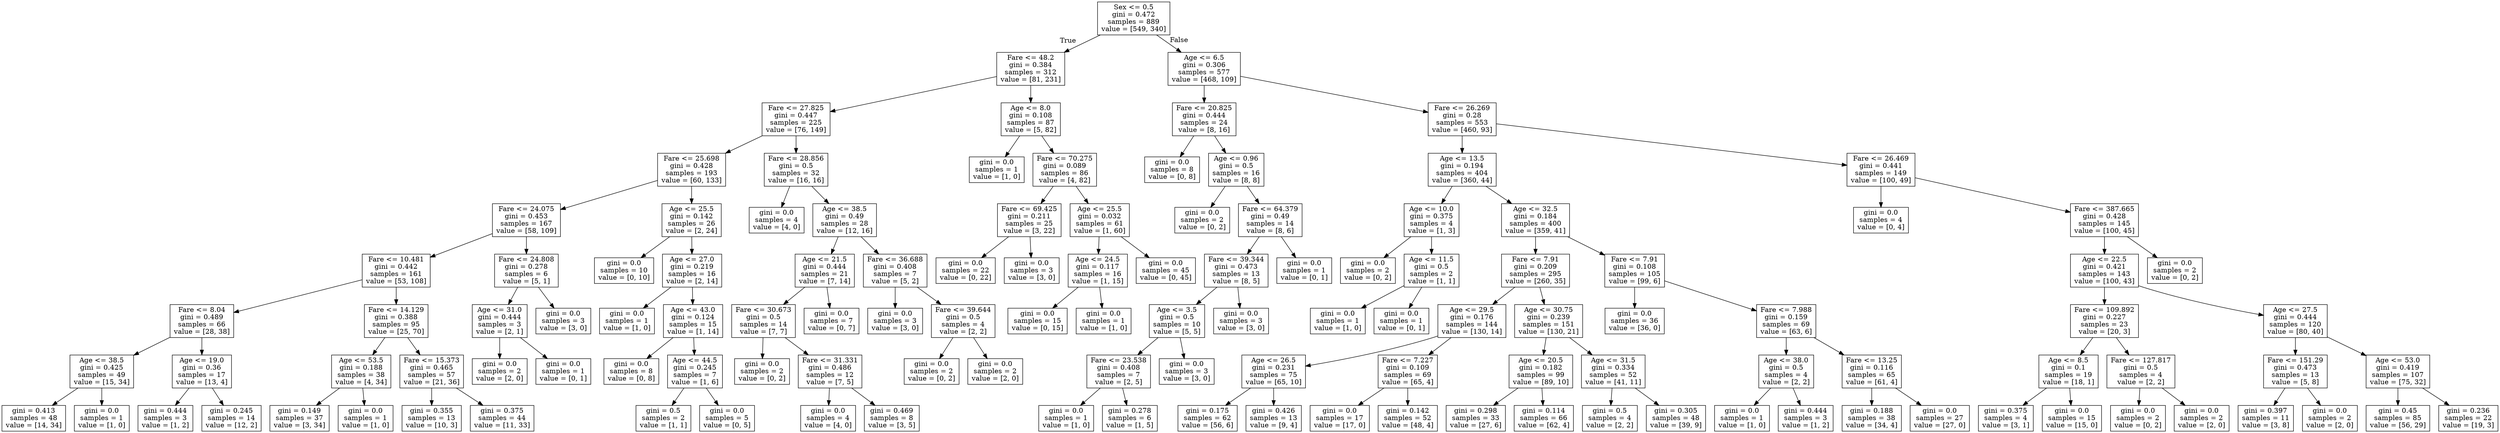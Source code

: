 digraph Tree {
node [shape=box] ;
0 [label="Sex <= 0.5\ngini = 0.472\nsamples = 889\nvalue = [549, 340]"] ;
1 [label="Fare <= 48.2\ngini = 0.384\nsamples = 312\nvalue = [81, 231]"] ;
0 -> 1 [labeldistance=2.5, labelangle=45, headlabel="True"] ;
2 [label="Fare <= 27.825\ngini = 0.447\nsamples = 225\nvalue = [76, 149]"] ;
1 -> 2 ;
3 [label="Fare <= 25.698\ngini = 0.428\nsamples = 193\nvalue = [60, 133]"] ;
2 -> 3 ;
4 [label="Fare <= 24.075\ngini = 0.453\nsamples = 167\nvalue = [58, 109]"] ;
3 -> 4 ;
5 [label="Fare <= 10.481\ngini = 0.442\nsamples = 161\nvalue = [53, 108]"] ;
4 -> 5 ;
6 [label="Fare <= 8.04\ngini = 0.489\nsamples = 66\nvalue = [28, 38]"] ;
5 -> 6 ;
7 [label="Age <= 38.5\ngini = 0.425\nsamples = 49\nvalue = [15, 34]"] ;
6 -> 7 ;
8 [label="gini = 0.413\nsamples = 48\nvalue = [14, 34]"] ;
7 -> 8 ;
9 [label="gini = 0.0\nsamples = 1\nvalue = [1, 0]"] ;
7 -> 9 ;
10 [label="Age <= 19.0\ngini = 0.36\nsamples = 17\nvalue = [13, 4]"] ;
6 -> 10 ;
11 [label="gini = 0.444\nsamples = 3\nvalue = [1, 2]"] ;
10 -> 11 ;
12 [label="gini = 0.245\nsamples = 14\nvalue = [12, 2]"] ;
10 -> 12 ;
13 [label="Fare <= 14.129\ngini = 0.388\nsamples = 95\nvalue = [25, 70]"] ;
5 -> 13 ;
14 [label="Age <= 53.5\ngini = 0.188\nsamples = 38\nvalue = [4, 34]"] ;
13 -> 14 ;
15 [label="gini = 0.149\nsamples = 37\nvalue = [3, 34]"] ;
14 -> 15 ;
16 [label="gini = 0.0\nsamples = 1\nvalue = [1, 0]"] ;
14 -> 16 ;
17 [label="Fare <= 15.373\ngini = 0.465\nsamples = 57\nvalue = [21, 36]"] ;
13 -> 17 ;
18 [label="gini = 0.355\nsamples = 13\nvalue = [10, 3]"] ;
17 -> 18 ;
19 [label="gini = 0.375\nsamples = 44\nvalue = [11, 33]"] ;
17 -> 19 ;
20 [label="Fare <= 24.808\ngini = 0.278\nsamples = 6\nvalue = [5, 1]"] ;
4 -> 20 ;
21 [label="Age <= 31.0\ngini = 0.444\nsamples = 3\nvalue = [2, 1]"] ;
20 -> 21 ;
22 [label="gini = 0.0\nsamples = 2\nvalue = [2, 0]"] ;
21 -> 22 ;
23 [label="gini = 0.0\nsamples = 1\nvalue = [0, 1]"] ;
21 -> 23 ;
24 [label="gini = 0.0\nsamples = 3\nvalue = [3, 0]"] ;
20 -> 24 ;
25 [label="Age <= 25.5\ngini = 0.142\nsamples = 26\nvalue = [2, 24]"] ;
3 -> 25 ;
26 [label="gini = 0.0\nsamples = 10\nvalue = [0, 10]"] ;
25 -> 26 ;
27 [label="Age <= 27.0\ngini = 0.219\nsamples = 16\nvalue = [2, 14]"] ;
25 -> 27 ;
28 [label="gini = 0.0\nsamples = 1\nvalue = [1, 0]"] ;
27 -> 28 ;
29 [label="Age <= 43.0\ngini = 0.124\nsamples = 15\nvalue = [1, 14]"] ;
27 -> 29 ;
30 [label="gini = 0.0\nsamples = 8\nvalue = [0, 8]"] ;
29 -> 30 ;
31 [label="Age <= 44.5\ngini = 0.245\nsamples = 7\nvalue = [1, 6]"] ;
29 -> 31 ;
32 [label="gini = 0.5\nsamples = 2\nvalue = [1, 1]"] ;
31 -> 32 ;
33 [label="gini = 0.0\nsamples = 5\nvalue = [0, 5]"] ;
31 -> 33 ;
34 [label="Fare <= 28.856\ngini = 0.5\nsamples = 32\nvalue = [16, 16]"] ;
2 -> 34 ;
35 [label="gini = 0.0\nsamples = 4\nvalue = [4, 0]"] ;
34 -> 35 ;
36 [label="Age <= 38.5\ngini = 0.49\nsamples = 28\nvalue = [12, 16]"] ;
34 -> 36 ;
37 [label="Age <= 21.5\ngini = 0.444\nsamples = 21\nvalue = [7, 14]"] ;
36 -> 37 ;
38 [label="Fare <= 30.673\ngini = 0.5\nsamples = 14\nvalue = [7, 7]"] ;
37 -> 38 ;
39 [label="gini = 0.0\nsamples = 2\nvalue = [0, 2]"] ;
38 -> 39 ;
40 [label="Fare <= 31.331\ngini = 0.486\nsamples = 12\nvalue = [7, 5]"] ;
38 -> 40 ;
41 [label="gini = 0.0\nsamples = 4\nvalue = [4, 0]"] ;
40 -> 41 ;
42 [label="gini = 0.469\nsamples = 8\nvalue = [3, 5]"] ;
40 -> 42 ;
43 [label="gini = 0.0\nsamples = 7\nvalue = [0, 7]"] ;
37 -> 43 ;
44 [label="Fare <= 36.688\ngini = 0.408\nsamples = 7\nvalue = [5, 2]"] ;
36 -> 44 ;
45 [label="gini = 0.0\nsamples = 3\nvalue = [3, 0]"] ;
44 -> 45 ;
46 [label="Fare <= 39.644\ngini = 0.5\nsamples = 4\nvalue = [2, 2]"] ;
44 -> 46 ;
47 [label="gini = 0.0\nsamples = 2\nvalue = [0, 2]"] ;
46 -> 47 ;
48 [label="gini = 0.0\nsamples = 2\nvalue = [2, 0]"] ;
46 -> 48 ;
49 [label="Age <= 8.0\ngini = 0.108\nsamples = 87\nvalue = [5, 82]"] ;
1 -> 49 ;
50 [label="gini = 0.0\nsamples = 1\nvalue = [1, 0]"] ;
49 -> 50 ;
51 [label="Fare <= 70.275\ngini = 0.089\nsamples = 86\nvalue = [4, 82]"] ;
49 -> 51 ;
52 [label="Fare <= 69.425\ngini = 0.211\nsamples = 25\nvalue = [3, 22]"] ;
51 -> 52 ;
53 [label="gini = 0.0\nsamples = 22\nvalue = [0, 22]"] ;
52 -> 53 ;
54 [label="gini = 0.0\nsamples = 3\nvalue = [3, 0]"] ;
52 -> 54 ;
55 [label="Age <= 25.5\ngini = 0.032\nsamples = 61\nvalue = [1, 60]"] ;
51 -> 55 ;
56 [label="Age <= 24.5\ngini = 0.117\nsamples = 16\nvalue = [1, 15]"] ;
55 -> 56 ;
57 [label="gini = 0.0\nsamples = 15\nvalue = [0, 15]"] ;
56 -> 57 ;
58 [label="gini = 0.0\nsamples = 1\nvalue = [1, 0]"] ;
56 -> 58 ;
59 [label="gini = 0.0\nsamples = 45\nvalue = [0, 45]"] ;
55 -> 59 ;
60 [label="Age <= 6.5\ngini = 0.306\nsamples = 577\nvalue = [468, 109]"] ;
0 -> 60 [labeldistance=2.5, labelangle=-45, headlabel="False"] ;
61 [label="Fare <= 20.825\ngini = 0.444\nsamples = 24\nvalue = [8, 16]"] ;
60 -> 61 ;
62 [label="gini = 0.0\nsamples = 8\nvalue = [0, 8]"] ;
61 -> 62 ;
63 [label="Age <= 0.96\ngini = 0.5\nsamples = 16\nvalue = [8, 8]"] ;
61 -> 63 ;
64 [label="gini = 0.0\nsamples = 2\nvalue = [0, 2]"] ;
63 -> 64 ;
65 [label="Fare <= 64.379\ngini = 0.49\nsamples = 14\nvalue = [8, 6]"] ;
63 -> 65 ;
66 [label="Fare <= 39.344\ngini = 0.473\nsamples = 13\nvalue = [8, 5]"] ;
65 -> 66 ;
67 [label="Age <= 3.5\ngini = 0.5\nsamples = 10\nvalue = [5, 5]"] ;
66 -> 67 ;
68 [label="Fare <= 23.538\ngini = 0.408\nsamples = 7\nvalue = [2, 5]"] ;
67 -> 68 ;
69 [label="gini = 0.0\nsamples = 1\nvalue = [1, 0]"] ;
68 -> 69 ;
70 [label="gini = 0.278\nsamples = 6\nvalue = [1, 5]"] ;
68 -> 70 ;
71 [label="gini = 0.0\nsamples = 3\nvalue = [3, 0]"] ;
67 -> 71 ;
72 [label="gini = 0.0\nsamples = 3\nvalue = [3, 0]"] ;
66 -> 72 ;
73 [label="gini = 0.0\nsamples = 1\nvalue = [0, 1]"] ;
65 -> 73 ;
74 [label="Fare <= 26.269\ngini = 0.28\nsamples = 553\nvalue = [460, 93]"] ;
60 -> 74 ;
75 [label="Age <= 13.5\ngini = 0.194\nsamples = 404\nvalue = [360, 44]"] ;
74 -> 75 ;
76 [label="Age <= 10.0\ngini = 0.375\nsamples = 4\nvalue = [1, 3]"] ;
75 -> 76 ;
77 [label="gini = 0.0\nsamples = 2\nvalue = [0, 2]"] ;
76 -> 77 ;
78 [label="Age <= 11.5\ngini = 0.5\nsamples = 2\nvalue = [1, 1]"] ;
76 -> 78 ;
79 [label="gini = 0.0\nsamples = 1\nvalue = [1, 0]"] ;
78 -> 79 ;
80 [label="gini = 0.0\nsamples = 1\nvalue = [0, 1]"] ;
78 -> 80 ;
81 [label="Age <= 32.5\ngini = 0.184\nsamples = 400\nvalue = [359, 41]"] ;
75 -> 81 ;
82 [label="Fare <= 7.91\ngini = 0.209\nsamples = 295\nvalue = [260, 35]"] ;
81 -> 82 ;
83 [label="Age <= 29.5\ngini = 0.176\nsamples = 144\nvalue = [130, 14]"] ;
82 -> 83 ;
84 [label="Age <= 26.5\ngini = 0.231\nsamples = 75\nvalue = [65, 10]"] ;
83 -> 84 ;
85 [label="gini = 0.175\nsamples = 62\nvalue = [56, 6]"] ;
84 -> 85 ;
86 [label="gini = 0.426\nsamples = 13\nvalue = [9, 4]"] ;
84 -> 86 ;
87 [label="Fare <= 7.227\ngini = 0.109\nsamples = 69\nvalue = [65, 4]"] ;
83 -> 87 ;
88 [label="gini = 0.0\nsamples = 17\nvalue = [17, 0]"] ;
87 -> 88 ;
89 [label="gini = 0.142\nsamples = 52\nvalue = [48, 4]"] ;
87 -> 89 ;
90 [label="Age <= 30.75\ngini = 0.239\nsamples = 151\nvalue = [130, 21]"] ;
82 -> 90 ;
91 [label="Age <= 20.5\ngini = 0.182\nsamples = 99\nvalue = [89, 10]"] ;
90 -> 91 ;
92 [label="gini = 0.298\nsamples = 33\nvalue = [27, 6]"] ;
91 -> 92 ;
93 [label="gini = 0.114\nsamples = 66\nvalue = [62, 4]"] ;
91 -> 93 ;
94 [label="Age <= 31.5\ngini = 0.334\nsamples = 52\nvalue = [41, 11]"] ;
90 -> 94 ;
95 [label="gini = 0.5\nsamples = 4\nvalue = [2, 2]"] ;
94 -> 95 ;
96 [label="gini = 0.305\nsamples = 48\nvalue = [39, 9]"] ;
94 -> 96 ;
97 [label="Fare <= 7.91\ngini = 0.108\nsamples = 105\nvalue = [99, 6]"] ;
81 -> 97 ;
98 [label="gini = 0.0\nsamples = 36\nvalue = [36, 0]"] ;
97 -> 98 ;
99 [label="Fare <= 7.988\ngini = 0.159\nsamples = 69\nvalue = [63, 6]"] ;
97 -> 99 ;
100 [label="Age <= 38.0\ngini = 0.5\nsamples = 4\nvalue = [2, 2]"] ;
99 -> 100 ;
101 [label="gini = 0.0\nsamples = 1\nvalue = [1, 0]"] ;
100 -> 101 ;
102 [label="gini = 0.444\nsamples = 3\nvalue = [1, 2]"] ;
100 -> 102 ;
103 [label="Fare <= 13.25\ngini = 0.116\nsamples = 65\nvalue = [61, 4]"] ;
99 -> 103 ;
104 [label="gini = 0.188\nsamples = 38\nvalue = [34, 4]"] ;
103 -> 104 ;
105 [label="gini = 0.0\nsamples = 27\nvalue = [27, 0]"] ;
103 -> 105 ;
106 [label="Fare <= 26.469\ngini = 0.441\nsamples = 149\nvalue = [100, 49]"] ;
74 -> 106 ;
107 [label="gini = 0.0\nsamples = 4\nvalue = [0, 4]"] ;
106 -> 107 ;
108 [label="Fare <= 387.665\ngini = 0.428\nsamples = 145\nvalue = [100, 45]"] ;
106 -> 108 ;
109 [label="Age <= 22.5\ngini = 0.421\nsamples = 143\nvalue = [100, 43]"] ;
108 -> 109 ;
110 [label="Fare <= 109.892\ngini = 0.227\nsamples = 23\nvalue = [20, 3]"] ;
109 -> 110 ;
111 [label="Age <= 8.5\ngini = 0.1\nsamples = 19\nvalue = [18, 1]"] ;
110 -> 111 ;
112 [label="gini = 0.375\nsamples = 4\nvalue = [3, 1]"] ;
111 -> 112 ;
113 [label="gini = 0.0\nsamples = 15\nvalue = [15, 0]"] ;
111 -> 113 ;
114 [label="Fare <= 127.817\ngini = 0.5\nsamples = 4\nvalue = [2, 2]"] ;
110 -> 114 ;
115 [label="gini = 0.0\nsamples = 2\nvalue = [0, 2]"] ;
114 -> 115 ;
116 [label="gini = 0.0\nsamples = 2\nvalue = [2, 0]"] ;
114 -> 116 ;
117 [label="Age <= 27.5\ngini = 0.444\nsamples = 120\nvalue = [80, 40]"] ;
109 -> 117 ;
118 [label="Fare <= 151.29\ngini = 0.473\nsamples = 13\nvalue = [5, 8]"] ;
117 -> 118 ;
119 [label="gini = 0.397\nsamples = 11\nvalue = [3, 8]"] ;
118 -> 119 ;
120 [label="gini = 0.0\nsamples = 2\nvalue = [2, 0]"] ;
118 -> 120 ;
121 [label="Age <= 53.0\ngini = 0.419\nsamples = 107\nvalue = [75, 32]"] ;
117 -> 121 ;
122 [label="gini = 0.45\nsamples = 85\nvalue = [56, 29]"] ;
121 -> 122 ;
123 [label="gini = 0.236\nsamples = 22\nvalue = [19, 3]"] ;
121 -> 123 ;
124 [label="gini = 0.0\nsamples = 2\nvalue = [0, 2]"] ;
108 -> 124 ;
}